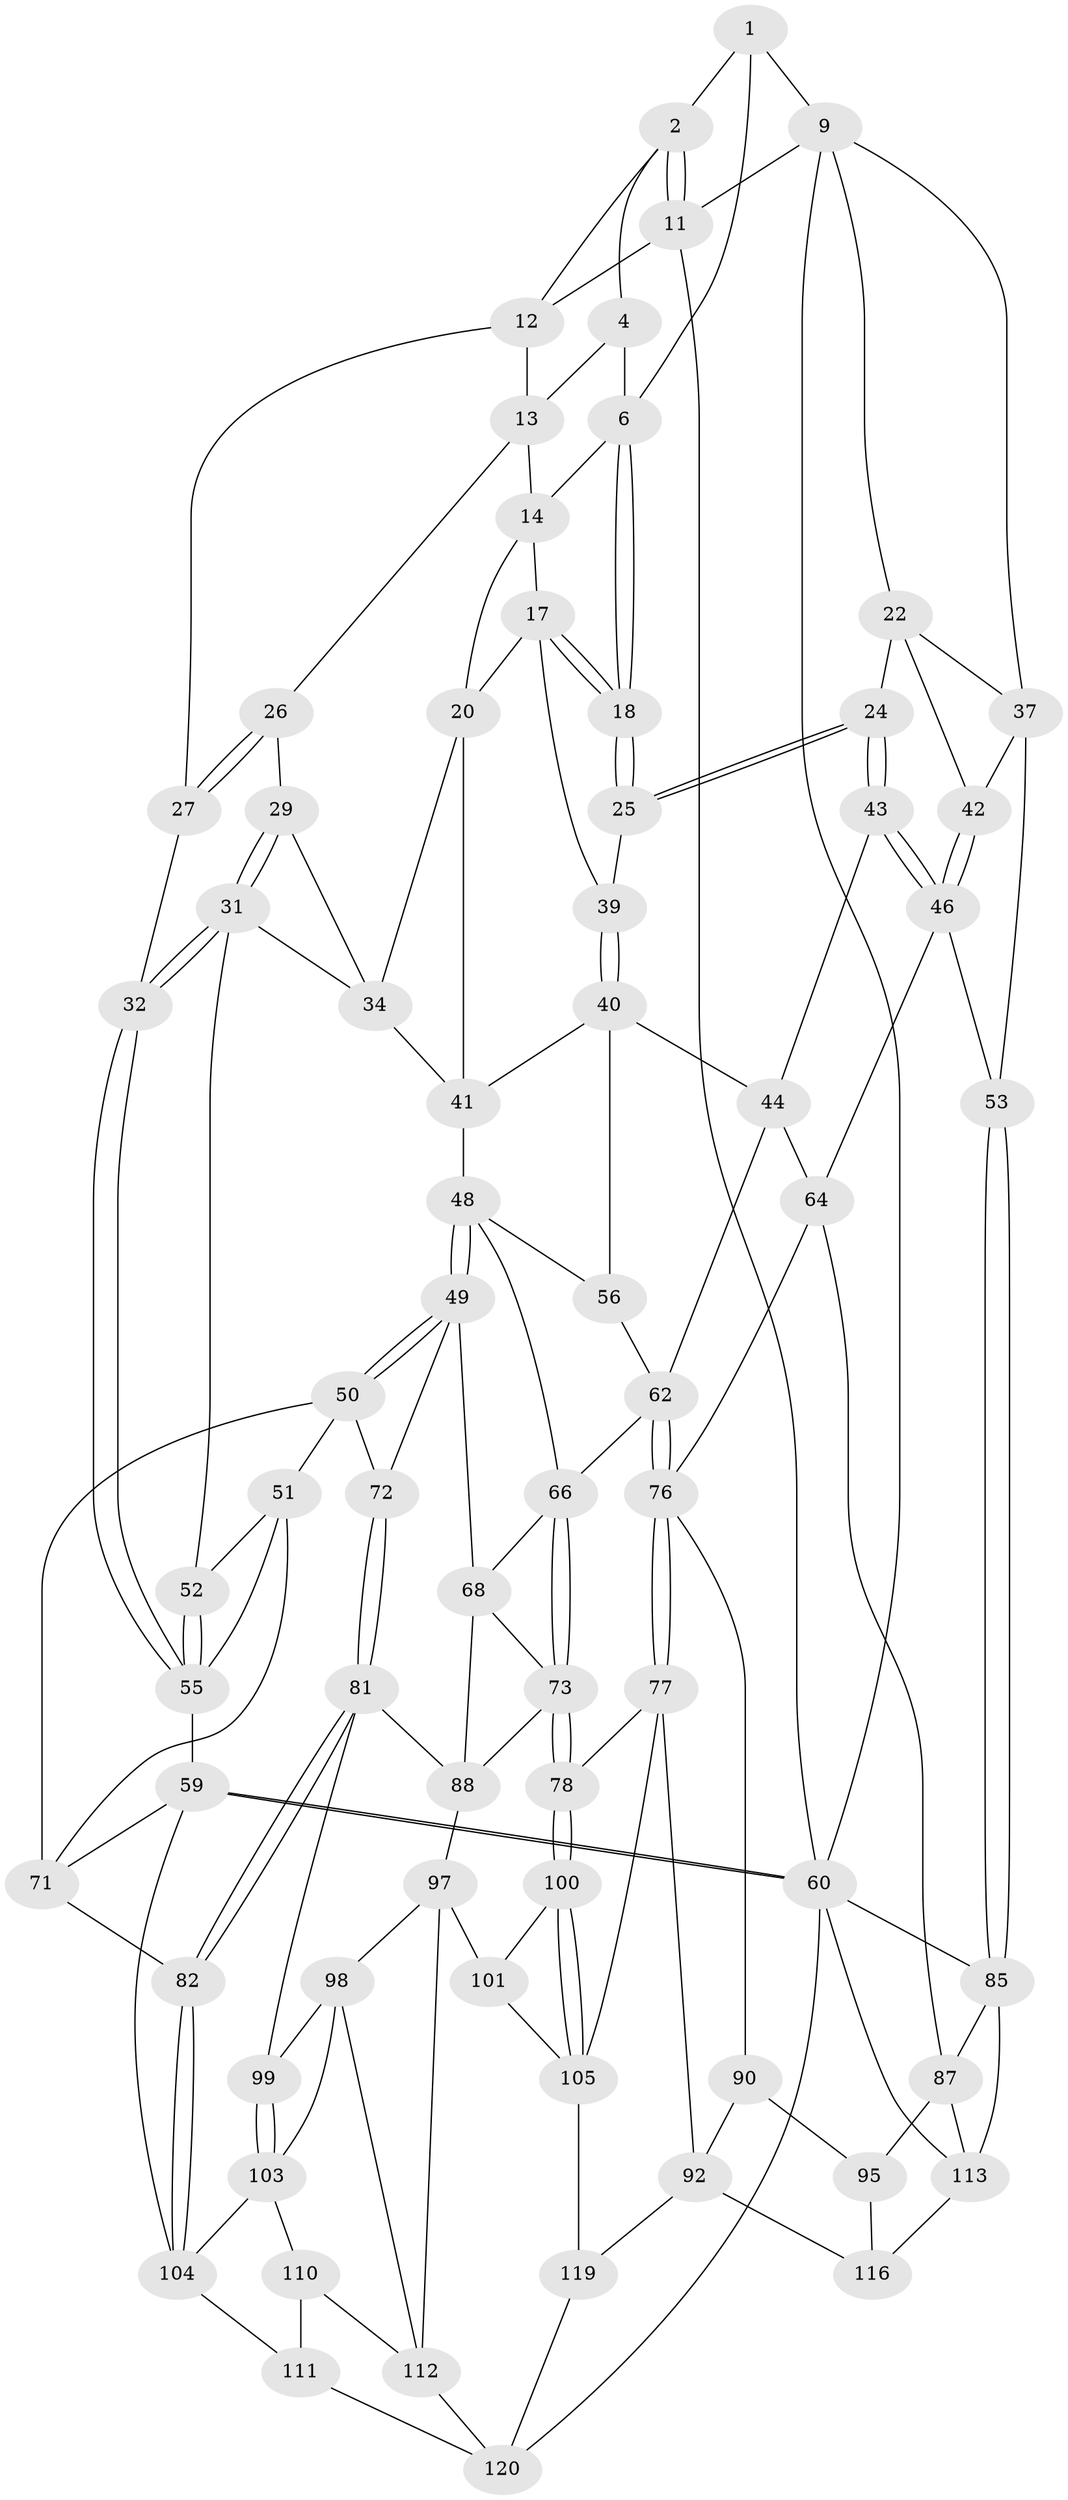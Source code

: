 // Generated by graph-tools (version 1.1) at 2025/52/02/27/25 19:52:44]
// undirected, 72 vertices, 160 edges
graph export_dot {
graph [start="1"]
  node [color=gray90,style=filled];
  1 [pos="+0.5645023744667387+0",super="+5"];
  2 [pos="+0.22513732493986843+0",super="+3"];
  4 [pos="+0.4844926681920204+0.0019184527190760257",super="+8"];
  6 [pos="+0.5915145883791875+0.23532116740847064",super="+7"];
  9 [pos="+1+0",super="+10"];
  11 [pos="+0+0"];
  12 [pos="+0.21897240021008263+0.17101748226297586",super="+21"];
  13 [pos="+0.22804667322918865+0.20225018694461092",super="+16"];
  14 [pos="+0.42719252520526685+0.2286697955992382",super="+15"];
  17 [pos="+0.4421860768903104+0.2533722788389276",super="+19"];
  18 [pos="+0.5984265806820838+0.28664779412126157"];
  20 [pos="+0.3078782445633354+0.30436794730533945",super="+33"];
  22 [pos="+0.8474094105873791+0.24892900337789875",super="+23"];
  24 [pos="+0.6311738967517699+0.3277703092826033"];
  25 [pos="+0.6098007470940418+0.31003515773147494"];
  26 [pos="+0.18173280393589897+0.2680345470255437"];
  27 [pos="+0+0.1288676887023505",super="+28"];
  29 [pos="+0.1207927061096229+0.29208265542773043",super="+30"];
  31 [pos="+0.05472233670872525+0.33366647673066047",super="+36"];
  32 [pos="+0+0.37774946970536794"];
  34 [pos="+0.20247236859224432+0.44161064226318714",super="+35"];
  37 [pos="+1+0.5256813757311488",super="+38"];
  39 [pos="+0.4116559452008191+0.3922337488236844"];
  40 [pos="+0.39911175111575475+0.46194772898825176",super="+45"];
  41 [pos="+0.2933878570255012+0.48160890251019367",super="+47"];
  42 [pos="+0.8279697404018892+0.4616716320261211"];
  43 [pos="+0.6415450390040742+0.4105887618025231"];
  44 [pos="+0.5853703942899018+0.4972033148570611",super="+61"];
  46 [pos="+0.8062972438601034+0.5294326312319471",super="+54"];
  48 [pos="+0.25371762210851834+0.5931947685050066",super="+57"];
  49 [pos="+0.22487925862051097+0.6165964178325074",super="+69"];
  50 [pos="+0.18201453582956326+0.6004530786655072",super="+70"];
  51 [pos="+0.0893500511162792+0.5277325221116033",super="+65"];
  52 [pos="+0.08201237245816193+0.505790642978672"];
  53 [pos="+1+0.5983971807242275"];
  55 [pos="+0+0.3861443976577512",super="+58"];
  56 [pos="+0.42184911367999933+0.5624409439011973"];
  59 [pos="+0+0.7916569004278726",super="+80"];
  60 [pos="+0+1",super="+106"];
  62 [pos="+0.5448750393702427+0.6649515784644343",super="+63"];
  64 [pos="+0.7426793802152625+0.6382892743495404",super="+83"];
  66 [pos="+0.4082413993643965+0.6755510075076341",super="+67"];
  68 [pos="+0.3373376079939681+0.7198185863957502",super="+75"];
  71 [pos="+0.06476419664156866+0.6740918647686558",super="+79"];
  72 [pos="+0.2070134632128375+0.7198551742860272"];
  73 [pos="+0.404967790384906+0.770194963836979",super="+74"];
  76 [pos="+0.5481683783824273+0.7261384492690528",super="+84"];
  77 [pos="+0.5417263971764642+0.7333492932892219",super="+93"];
  78 [pos="+0.418202363684716+0.7771766475215413"];
  81 [pos="+0.1984158615391615+0.7461885104338707",super="+89"];
  82 [pos="+0.12397437573186842+0.7882437311759289"];
  85 [pos="+1+0.7047391190236186",super="+86"];
  87 [pos="+0.85178266379482+0.8031373359935765",super="+94"];
  88 [pos="+0.25745182480663126+0.7843746926190623",super="+96"];
  90 [pos="+0.6809463110946161+0.8461270850320632",super="+91"];
  92 [pos="+0.5447323433563829+0.8962272646460139",super="+121"];
  95 [pos="+0.6994839795263958+0.8550949760796244",super="+114"];
  97 [pos="+0.3058978626225594+0.8728792032851407",super="+102"];
  98 [pos="+0.2784493531222302+0.8597281456751733",super="+108"];
  99 [pos="+0.2524606067861236+0.8131643988764254"];
  100 [pos="+0.4302746118990767+0.8706751315001315"];
  101 [pos="+0.3277651672406481+0.9008841594879969"];
  103 [pos="+0.184482040621813+0.8833430132704951",super="+109"];
  104 [pos="+0.12431215081474217+0.7965712776598708",super="+107"];
  105 [pos="+0.4650212813941474+0.9068230829575404",super="+118"];
  110 [pos="+0.11284018940333877+0.9353516452078666"];
  111 [pos="+0.08485843549876629+0.9418375880053249"];
  112 [pos="+0.22325750154350532+0.9679554826503382",super="+117"];
  113 [pos="+0.8505463376868279+1",super="+115"];
  116 [pos="+0.710030132037965+1"];
  119 [pos="+0.37197389445948165+1"];
  120 [pos="+0.2464329653165846+1",super="+122"];
  1 -- 2;
  1 -- 9;
  1 -- 6;
  2 -- 11;
  2 -- 11;
  2 -- 4;
  2 -- 12;
  4 -- 13;
  4 -- 6;
  6 -- 18;
  6 -- 18;
  6 -- 14;
  9 -- 22;
  9 -- 11;
  9 -- 37;
  9 -- 60;
  11 -- 60;
  11 -- 12;
  12 -- 13;
  12 -- 27;
  13 -- 26;
  13 -- 14;
  14 -- 17;
  14 -- 20;
  17 -- 18;
  17 -- 18;
  17 -- 20;
  17 -- 39;
  18 -- 25;
  18 -- 25;
  20 -- 41;
  20 -- 34;
  22 -- 24;
  22 -- 42;
  22 -- 37;
  24 -- 25;
  24 -- 25;
  24 -- 43;
  24 -- 43;
  25 -- 39;
  26 -- 27;
  26 -- 27;
  26 -- 29;
  27 -- 32;
  29 -- 31;
  29 -- 31;
  29 -- 34;
  31 -- 32;
  31 -- 32;
  31 -- 52;
  31 -- 34;
  32 -- 55;
  32 -- 55;
  34 -- 41;
  37 -- 53;
  37 -- 42;
  39 -- 40;
  39 -- 40;
  40 -- 41;
  40 -- 56;
  40 -- 44;
  41 -- 48;
  42 -- 46;
  42 -- 46;
  43 -- 44;
  43 -- 46;
  43 -- 46;
  44 -- 64;
  44 -- 62;
  46 -- 64;
  46 -- 53;
  48 -- 49;
  48 -- 49;
  48 -- 56;
  48 -- 66;
  49 -- 50;
  49 -- 50;
  49 -- 72;
  49 -- 68;
  50 -- 51;
  50 -- 72;
  50 -- 71;
  51 -- 52;
  51 -- 71;
  51 -- 55;
  52 -- 55;
  52 -- 55;
  53 -- 85;
  53 -- 85;
  55 -- 59;
  56 -- 62;
  59 -- 60;
  59 -- 60;
  59 -- 71;
  59 -- 104;
  60 -- 120;
  60 -- 85;
  60 -- 113;
  62 -- 76;
  62 -- 76;
  62 -- 66;
  64 -- 76;
  64 -- 87;
  66 -- 73;
  66 -- 73;
  66 -- 68;
  68 -- 88;
  68 -- 73;
  71 -- 82;
  72 -- 81;
  72 -- 81;
  73 -- 78;
  73 -- 78;
  73 -- 88;
  76 -- 77;
  76 -- 77;
  76 -- 90;
  77 -- 78;
  77 -- 105;
  77 -- 92;
  78 -- 100;
  78 -- 100;
  81 -- 82;
  81 -- 82;
  81 -- 88;
  81 -- 99;
  82 -- 104;
  82 -- 104;
  85 -- 113;
  85 -- 87;
  87 -- 113;
  87 -- 95;
  88 -- 97;
  90 -- 95 [weight=2];
  90 -- 92;
  92 -- 116;
  92 -- 119;
  95 -- 116;
  97 -- 98;
  97 -- 112;
  97 -- 101;
  98 -- 99;
  98 -- 112;
  98 -- 103;
  99 -- 103;
  99 -- 103;
  100 -- 101;
  100 -- 105;
  100 -- 105;
  101 -- 105;
  103 -- 104;
  103 -- 110;
  104 -- 111;
  105 -- 119;
  110 -- 111;
  110 -- 112;
  111 -- 120;
  112 -- 120;
  113 -- 116;
  119 -- 120;
}

